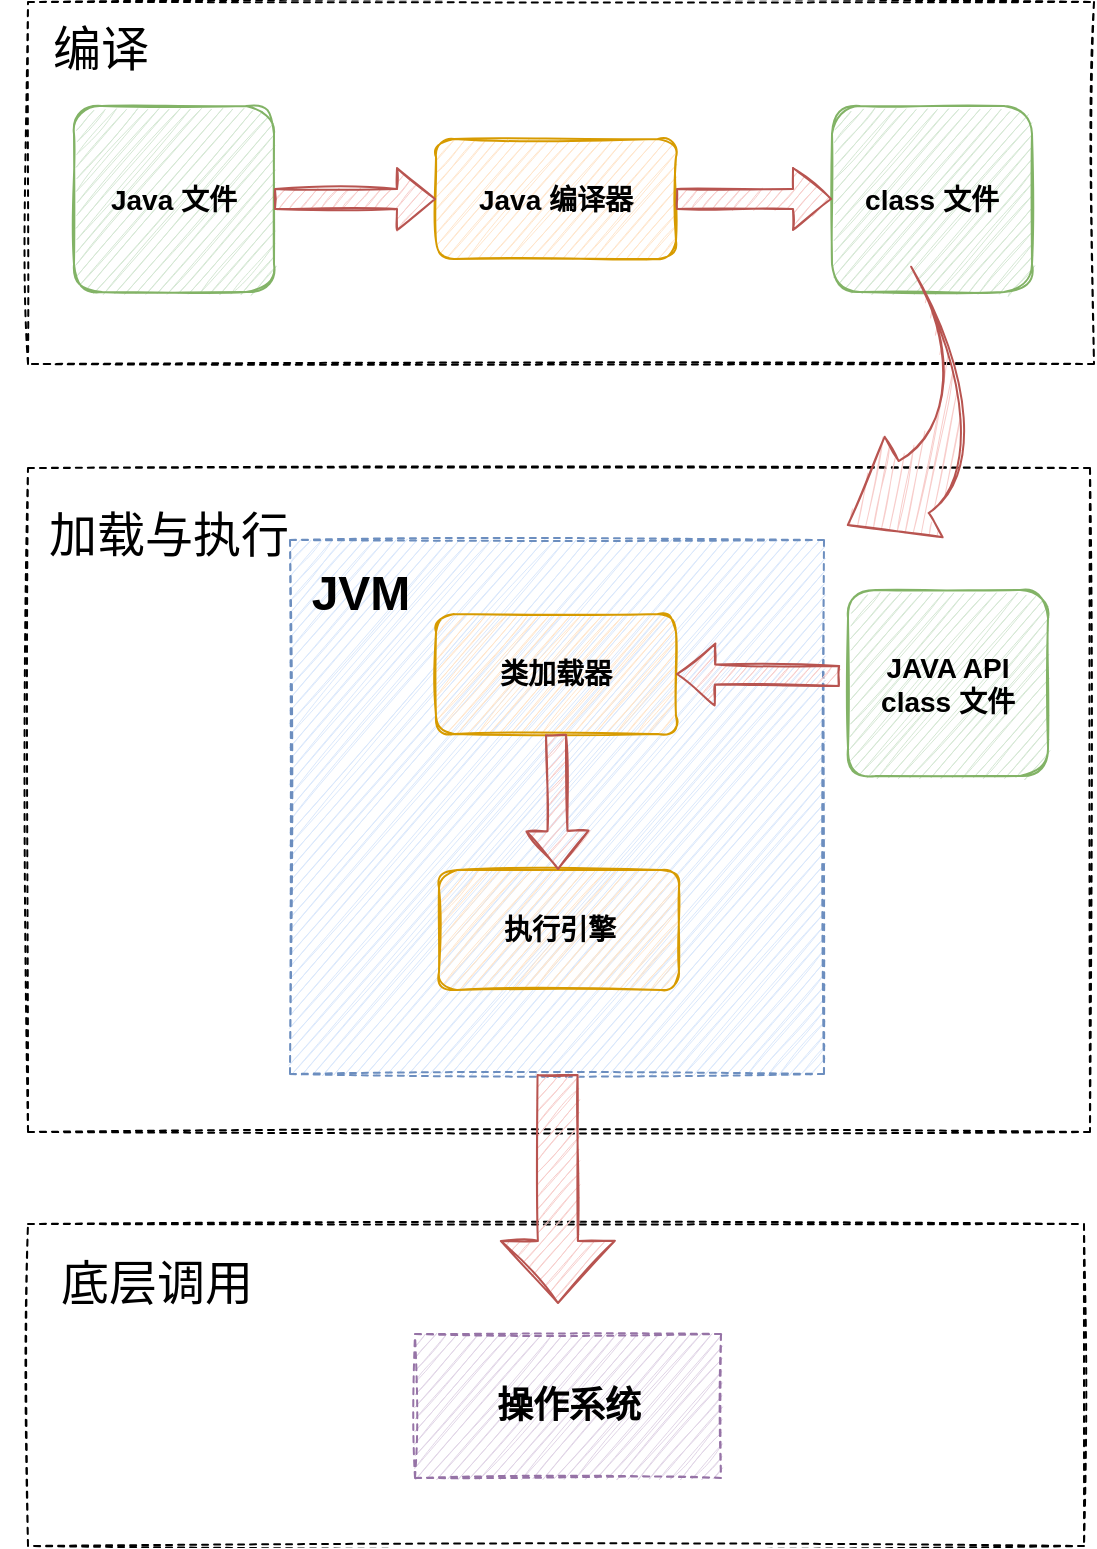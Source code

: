 <mxfile version="16.1.0" type="github">
  <diagram id="kgpKYQtTHZ0yAKxKKP6v" name="Page-1">
    <mxGraphModel dx="1422" dy="1562" grid="0" gridSize="10" guides="1" tooltips="1" connect="1" arrows="1" fold="1" page="0" pageScale="1" pageWidth="850" pageHeight="1100" math="0" shadow="0">
      <root>
        <mxCell id="0" />
        <mxCell id="1" parent="0" />
        <mxCell id="LxpipR_TzvIUaPme62HG-2" value="" style="rounded=0;whiteSpace=wrap;html=1;sketch=1;dashed=1;strokeWidth=1;perimeterSpacing=0;" vertex="1" parent="1">
          <mxGeometry x="129" y="-404" width="533" height="181" as="geometry" />
        </mxCell>
        <mxCell id="LxpipR_TzvIUaPme62HG-3" value="&lt;font style=&quot;font-size: 14px&quot;&gt;&lt;b&gt;Java 文件&lt;/b&gt;&lt;/font&gt;" style="rounded=1;whiteSpace=wrap;html=1;sketch=1;strokeWidth=1;fillColor=#d5e8d4;strokeColor=#82b366;" vertex="1" parent="1">
          <mxGeometry x="152" y="-352" width="100" height="93" as="geometry" />
        </mxCell>
        <mxCell id="LxpipR_TzvIUaPme62HG-4" value="&lt;font style=&quot;font-size: 14px&quot;&gt;&lt;b&gt;class 文件&lt;/b&gt;&lt;/font&gt;" style="rounded=1;whiteSpace=wrap;html=1;sketch=1;strokeWidth=1;fillColor=#d5e8d4;strokeColor=#82b366;" vertex="1" parent="1">
          <mxGeometry x="531" y="-352" width="100" height="93" as="geometry" />
        </mxCell>
        <mxCell id="LxpipR_TzvIUaPme62HG-6" value="&lt;font style=&quot;font-size: 14px&quot;&gt;&lt;b&gt;Java 编译器&lt;/b&gt;&lt;/font&gt;" style="rounded=1;whiteSpace=wrap;html=1;sketch=1;strokeWidth=1;fillColor=#ffe6cc;strokeColor=#d79b00;" vertex="1" parent="1">
          <mxGeometry x="333" y="-335.5" width="120" height="60" as="geometry" />
        </mxCell>
        <mxCell id="LxpipR_TzvIUaPme62HG-7" value="" style="shape=flexArrow;endArrow=classic;html=1;rounded=0;sketch=1;fontSize=14;entryX=0;entryY=0.5;entryDx=0;entryDy=0;fillColor=#f8cecc;strokeColor=#b85450;" edge="1" parent="1" source="LxpipR_TzvIUaPme62HG-3" target="LxpipR_TzvIUaPme62HG-6">
          <mxGeometry width="50" height="50" relative="1" as="geometry">
            <mxPoint x="256" y="-223.5" as="sourcePoint" />
            <mxPoint x="326.711" y="-273.5" as="targetPoint" />
          </mxGeometry>
        </mxCell>
        <mxCell id="LxpipR_TzvIUaPme62HG-9" value="" style="shape=flexArrow;endArrow=classic;html=1;rounded=0;sketch=1;fontSize=14;exitX=1;exitY=0.5;exitDx=0;exitDy=0;entryX=0;entryY=0.5;entryDx=0;entryDy=0;fillColor=#f8cecc;strokeColor=#b85450;" edge="1" parent="1" source="LxpipR_TzvIUaPme62HG-6" target="LxpipR_TzvIUaPme62HG-4">
          <mxGeometry width="50" height="50" relative="1" as="geometry">
            <mxPoint x="470" y="-282" as="sourcePoint" />
            <mxPoint x="520" y="-332" as="targetPoint" />
          </mxGeometry>
        </mxCell>
        <mxCell id="LxpipR_TzvIUaPme62HG-10" value="&lt;span style=&quot;font-weight: normal&quot;&gt;编译&lt;/span&gt;" style="text;strokeColor=none;fillColor=none;html=1;fontSize=24;fontStyle=1;verticalAlign=middle;align=center;sketch=1;" vertex="1" parent="1">
          <mxGeometry x="115" y="-400" width="100" height="40" as="geometry" />
        </mxCell>
        <mxCell id="LxpipR_TzvIUaPme62HG-11" value="" style="rounded=0;whiteSpace=wrap;html=1;sketch=1;fontSize=14;strokeWidth=1;dashed=1;" vertex="1" parent="1">
          <mxGeometry x="129" y="-171" width="531" height="332" as="geometry" />
        </mxCell>
        <mxCell id="LxpipR_TzvIUaPme62HG-12" value="" style="whiteSpace=wrap;html=1;aspect=fixed;dashed=1;sketch=1;fontSize=14;strokeWidth=1;fillColor=#dae8fc;strokeColor=#6c8ebf;" vertex="1" parent="1">
          <mxGeometry x="260" y="-135" width="267" height="267" as="geometry" />
        </mxCell>
        <mxCell id="LxpipR_TzvIUaPme62HG-13" value="&lt;span style=&quot;font-size: 14px&quot;&gt;&lt;b&gt;类加载器&lt;/b&gt;&lt;/span&gt;" style="rounded=1;whiteSpace=wrap;html=1;sketch=1;strokeWidth=1;fillColor=#ffe6cc;strokeColor=#d79b00;" vertex="1" parent="1">
          <mxGeometry x="333" y="-98" width="120" height="60" as="geometry" />
        </mxCell>
        <mxCell id="LxpipR_TzvIUaPme62HG-14" value="&lt;span style=&quot;font-size: 14px&quot;&gt;&lt;b&gt;执行引擎&lt;/b&gt;&lt;/span&gt;" style="rounded=1;whiteSpace=wrap;html=1;sketch=1;strokeWidth=1;fillColor=#ffe6cc;strokeColor=#d79b00;" vertex="1" parent="1">
          <mxGeometry x="334.5" y="30" width="120" height="60" as="geometry" />
        </mxCell>
        <mxCell id="LxpipR_TzvIUaPme62HG-15" value="&lt;span style=&quot;font-weight: normal&quot;&gt;加载与执行&lt;/span&gt;" style="text;strokeColor=none;fillColor=none;html=1;fontSize=24;fontStyle=1;verticalAlign=middle;align=center;dashed=1;sketch=1;" vertex="1" parent="1">
          <mxGeometry x="149" y="-157" width="100" height="40" as="geometry" />
        </mxCell>
        <mxCell id="LxpipR_TzvIUaPme62HG-16" value="JVM" style="text;strokeColor=none;fillColor=none;html=1;fontSize=24;fontStyle=1;verticalAlign=middle;align=center;dashed=1;sketch=1;" vertex="1" parent="1">
          <mxGeometry x="245" y="-128" width="100" height="40" as="geometry" />
        </mxCell>
        <mxCell id="LxpipR_TzvIUaPme62HG-17" value="&lt;font style=&quot;font-size: 14px&quot;&gt;&lt;b&gt;JAVA API class 文件&lt;/b&gt;&lt;/font&gt;" style="rounded=1;whiteSpace=wrap;html=1;sketch=1;strokeWidth=1;fillColor=#d5e8d4;strokeColor=#82b366;" vertex="1" parent="1">
          <mxGeometry x="539" y="-110" width="100" height="93" as="geometry" />
        </mxCell>
        <mxCell id="LxpipR_TzvIUaPme62HG-18" value="" style="shape=flexArrow;endArrow=classic;html=1;rounded=0;sketch=1;fontSize=18;entryX=1;entryY=0.5;entryDx=0;entryDy=0;fillColor=#f8cecc;strokeColor=#b85450;" edge="1" parent="1" target="LxpipR_TzvIUaPme62HG-13">
          <mxGeometry width="50" height="50" relative="1" as="geometry">
            <mxPoint x="535" y="-67" as="sourcePoint" />
            <mxPoint x="585" y="-117" as="targetPoint" />
          </mxGeometry>
        </mxCell>
        <mxCell id="LxpipR_TzvIUaPme62HG-19" value="" style="shape=flexArrow;endArrow=classic;html=1;rounded=0;sketch=1;fontSize=18;exitX=0.5;exitY=1;exitDx=0;exitDy=0;fillColor=#f8cecc;strokeColor=#b85450;" edge="1" parent="1" source="LxpipR_TzvIUaPme62HG-13" target="LxpipR_TzvIUaPme62HG-14">
          <mxGeometry width="50" height="50" relative="1" as="geometry">
            <mxPoint x="413" y="20" as="sourcePoint" />
            <mxPoint x="463" y="-30" as="targetPoint" />
          </mxGeometry>
        </mxCell>
        <mxCell id="LxpipR_TzvIUaPme62HG-22" value="" style="html=1;shadow=0;dashed=0;align=center;verticalAlign=middle;shape=mxgraph.arrows2.jumpInArrow;dy=15;dx=38;arrowHead=58;sketch=1;fontSize=18;strokeWidth=1;direction=west;fillColor=#f8cecc;strokeColor=#b85450;rotation=-30;" vertex="1" parent="1">
          <mxGeometry x="516" y="-257" width="92" height="125" as="geometry" />
        </mxCell>
        <mxCell id="LxpipR_TzvIUaPme62HG-23" value="" style="rounded=0;whiteSpace=wrap;html=1;dashed=1;sketch=1;fontSize=18;strokeWidth=1;" vertex="1" parent="1">
          <mxGeometry x="129" y="207" width="528" height="161" as="geometry" />
        </mxCell>
        <mxCell id="LxpipR_TzvIUaPme62HG-24" value="&lt;span style=&quot;font-weight: 400&quot;&gt;底层调用&lt;/span&gt;" style="text;strokeColor=none;fillColor=none;html=1;fontSize=24;fontStyle=1;verticalAlign=middle;align=center;dashed=1;sketch=1;" vertex="1" parent="1">
          <mxGeometry x="143" y="217" width="100" height="40" as="geometry" />
        </mxCell>
        <mxCell id="LxpipR_TzvIUaPme62HG-25" value="&lt;b&gt;操作系统&lt;/b&gt;" style="rounded=0;whiteSpace=wrap;html=1;dashed=1;sketch=1;fontSize=18;strokeWidth=1;fillColor=#e1d5e7;strokeColor=#9673a6;" vertex="1" parent="1">
          <mxGeometry x="322.5" y="262" width="153" height="72" as="geometry" />
        </mxCell>
        <mxCell id="LxpipR_TzvIUaPme62HG-26" value="" style="shape=flexArrow;endArrow=classic;html=1;rounded=1;shadow=0;sketch=1;fontSize=18;startSize=6;endSize=10.01;sourcePerimeterSpacing=0;endWidth=36;fillColor=#f8cecc;strokeColor=#b85450;width=20;" edge="1" parent="1" source="LxpipR_TzvIUaPme62HG-12">
          <mxGeometry width="50" height="50" relative="1" as="geometry">
            <mxPoint x="394" y="130" as="sourcePoint" />
            <mxPoint x="394" y="247" as="targetPoint" />
          </mxGeometry>
        </mxCell>
      </root>
    </mxGraphModel>
  </diagram>
</mxfile>
